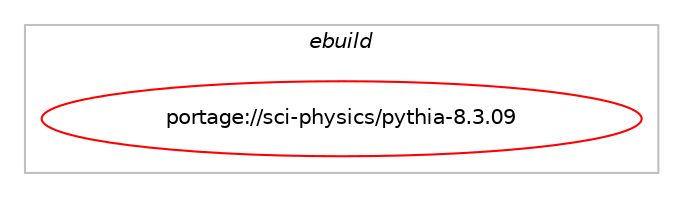 digraph prolog {

# *************
# Graph options
# *************

newrank=true;
concentrate=true;
compound=true;
graph [rankdir=LR,fontname=Helvetica,fontsize=10,ranksep=1.5];#, ranksep=2.5, nodesep=0.2];
edge  [arrowhead=vee];
node  [fontname=Helvetica,fontsize=10];

# **********
# The ebuild
# **********

subgraph cluster_leftcol {
color=gray;
label=<<i>ebuild</i>>;
id [label="portage://sci-physics/pythia-8.3.09", color=red, width=4, href="../sci-physics/pythia-8.3.09.svg"];
}

# ****************
# The dependencies
# ****************

subgraph cluster_midcol {
color=gray;
label=<<i>dependencies</i>>;
subgraph cluster_compile {
fillcolor="#eeeeee";
style=filled;
label=<<i>compile</i>>;
# *** BEGIN UNKNOWN DEPENDENCY TYPE (TODO) ***
# id -> equal(use_conditional_group(positive,fastjet,portage://sci-physics/pythia-8.3.09,[package_dependency(portage://sci-physics/pythia-8.3.09,install,no,sci-physics,fastjet,none,[,,],[],[])]))
# *** END UNKNOWN DEPENDENCY TYPE (TODO) ***

# *** BEGIN UNKNOWN DEPENDENCY TYPE (TODO) ***
# id -> equal(use_conditional_group(positive,hepmc2,portage://sci-physics/pythia-8.3.09,[package_dependency(portage://sci-physics/pythia-8.3.09,install,no,sci-physics,hepmc,none,[,,],[slot(2),equal],[])]))
# *** END UNKNOWN DEPENDENCY TYPE (TODO) ***

# *** BEGIN UNKNOWN DEPENDENCY TYPE (TODO) ***
# id -> equal(use_conditional_group(positive,hepmc3,portage://sci-physics/pythia-8.3.09,[package_dependency(portage://sci-physics/pythia-8.3.09,install,no,sci-physics,hepmc,none,[,,],[slot(3),equal],[])]))
# *** END UNKNOWN DEPENDENCY TYPE (TODO) ***

# *** BEGIN UNKNOWN DEPENDENCY TYPE (TODO) ***
# id -> equal(use_conditional_group(positive,lhapdf,portage://sci-physics/pythia-8.3.09,[package_dependency(portage://sci-physics/pythia-8.3.09,install,no,sci-physics,lhapdf,none,[,,],any_same_slot,[])]))
# *** END UNKNOWN DEPENDENCY TYPE (TODO) ***

# *** BEGIN UNKNOWN DEPENDENCY TYPE (TODO) ***
# id -> equal(use_conditional_group(positive,test,portage://sci-physics/pythia-8.3.09,[use_conditional_group(positive,root,portage://sci-physics/pythia-8.3.09,[package_dependency(portage://sci-physics/pythia-8.3.09,install,no,sci-physics,root,none,[,,],any_same_slot,[])])]))
# *** END UNKNOWN DEPENDENCY TYPE (TODO) ***

# *** BEGIN UNKNOWN DEPENDENCY TYPE (TODO) ***
# id -> equal(use_conditional_group(positive,zlib,portage://sci-physics/pythia-8.3.09,[package_dependency(portage://sci-physics/pythia-8.3.09,install,no,sys-libs,zlib,none,[,,],[],[])]))
# *** END UNKNOWN DEPENDENCY TYPE (TODO) ***

}
subgraph cluster_compileandrun {
fillcolor="#eeeeee";
style=filled;
label=<<i>compile and run</i>>;
}
subgraph cluster_run {
fillcolor="#eeeeee";
style=filled;
label=<<i>run</i>>;
# *** BEGIN UNKNOWN DEPENDENCY TYPE (TODO) ***
# id -> equal(use_conditional_group(positive,fastjet,portage://sci-physics/pythia-8.3.09,[package_dependency(portage://sci-physics/pythia-8.3.09,run,no,sci-physics,fastjet,none,[,,],[],[])]))
# *** END UNKNOWN DEPENDENCY TYPE (TODO) ***

# *** BEGIN UNKNOWN DEPENDENCY TYPE (TODO) ***
# id -> equal(use_conditional_group(positive,hepmc2,portage://sci-physics/pythia-8.3.09,[package_dependency(portage://sci-physics/pythia-8.3.09,run,no,sci-physics,hepmc,none,[,,],[slot(2),equal],[])]))
# *** END UNKNOWN DEPENDENCY TYPE (TODO) ***

# *** BEGIN UNKNOWN DEPENDENCY TYPE (TODO) ***
# id -> equal(use_conditional_group(positive,hepmc3,portage://sci-physics/pythia-8.3.09,[package_dependency(portage://sci-physics/pythia-8.3.09,run,no,sci-physics,hepmc,none,[,,],[slot(3),equal],[])]))
# *** END UNKNOWN DEPENDENCY TYPE (TODO) ***

# *** BEGIN UNKNOWN DEPENDENCY TYPE (TODO) ***
# id -> equal(use_conditional_group(positive,lhapdf,portage://sci-physics/pythia-8.3.09,[package_dependency(portage://sci-physics/pythia-8.3.09,run,no,sci-physics,lhapdf,none,[,,],any_same_slot,[])]))
# *** END UNKNOWN DEPENDENCY TYPE (TODO) ***

# *** BEGIN UNKNOWN DEPENDENCY TYPE (TODO) ***
# id -> equal(use_conditional_group(positive,zlib,portage://sci-physics/pythia-8.3.09,[package_dependency(portage://sci-physics/pythia-8.3.09,run,no,sys-libs,zlib,none,[,,],[],[])]))
# *** END UNKNOWN DEPENDENCY TYPE (TODO) ***

}
}

# **************
# The candidates
# **************

subgraph cluster_choices {
rank=same;
color=gray;
label=<<i>candidates</i>>;

}

}
